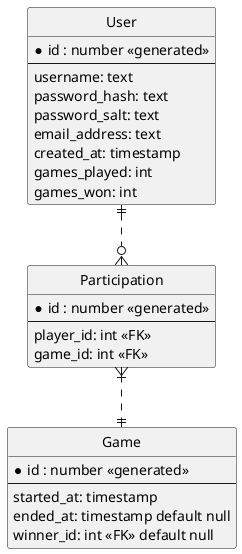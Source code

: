@startuml
' hide the spot
hide circle

' avoid problems with angled crows feet
skinparam linetype ortho

entity "User" {
  *id : number <<generated>>
  --
  username: text
  password_hash: text
  password_salt: text
  email_address: text
  created_at: timestamp
  games_played: int
  games_won: int
}

entity "Game" {
  *id : number <<generated>>
  --
  started_at: timestamp
  ended_at: timestamp default null
  winner_id: int <<FK>> default null
}

entity "Participation" {
  *id : number <<generated>>
  --
  player_id: int <<FK>>
  game_id: int <<FK>>
}


"User" ||..o{ "Participation"
"Participation" }|..|| "Game"

@enduml

